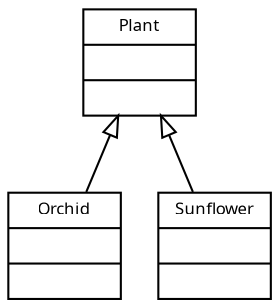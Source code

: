 
                digraph G {
                    rankdir=BT
                    node [
                        fontname = "Sans Not-Rotated 8"
                        fontsize = 8
                        shape = "record"
                    ]
                    edge [
                        fontname = "Sans Not-Rotated 8"
                        fontsize = 8
                    ]
                subgraph {
Orchid [
label = "{Orchid||}"
]
Plant [
label = "{Plant||}"
]
Sunflower [
label = "{Sunflower||}"
]
}

                edge [
                    arrowhead = "empty"
                ]
            Orchid -> Plant
Sunflower -> Plant
}
